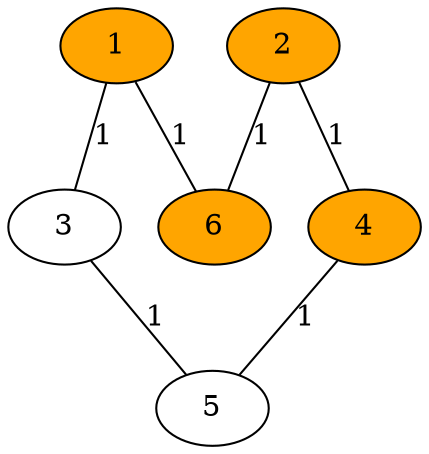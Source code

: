 graph {
	1 [label=1 fillcolor=orange style=filled]
	3 [label=3]
	2 [label=2 fillcolor=orange style=filled]
	6 [label=6 fillcolor=orange style=filled]
	5 [label=5]
	4 [label=4 fillcolor=orange style=filled]
	1 -- 3 [label=1]
	1 -- 6 [label=1]
	2 -- 4 [label=1]
	2 -- 6 [label=1]
	3 -- 5 [label=1]
	4 -- 5 [label=1]
}

